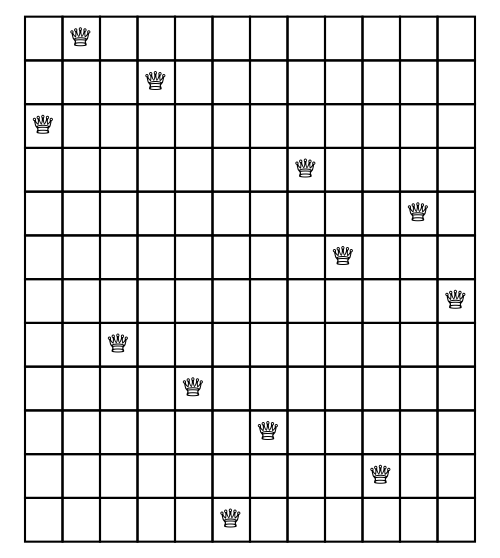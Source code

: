digraph D { 
 node [shape=plaintext]
 some_node [
  label=<
   <table border="0" cellborder="1" cellspacing="0">
    <tr><td> </td><td>&#9813;</td><td> </td><td> </td><td> </td><td> </td><td> </td><td> </td><td> </td><td> </td><td> </td><td> </td></tr>
    <tr><td> </td><td> </td><td> </td><td>&#9813;</td><td> </td><td> </td><td> </td><td> </td><td> </td><td> </td><td> </td><td> </td></tr>
    <tr><td>&#9813;</td><td> </td><td> </td><td> </td><td> </td><td> </td><td> </td><td> </td><td> </td><td> </td><td> </td><td> </td></tr>
    <tr><td> </td><td> </td><td> </td><td> </td><td> </td><td> </td><td> </td><td>&#9813;</td><td> </td><td> </td><td> </td><td> </td></tr>
    <tr><td> </td><td> </td><td> </td><td> </td><td> </td><td> </td><td> </td><td> </td><td> </td><td> </td><td>&#9813;</td><td> </td></tr>
    <tr><td> </td><td> </td><td> </td><td> </td><td> </td><td> </td><td> </td><td> </td><td>&#9813;</td><td> </td><td> </td><td> </td></tr>
    <tr><td> </td><td> </td><td> </td><td> </td><td> </td><td> </td><td> </td><td> </td><td> </td><td> </td><td> </td><td>&#9813;</td></tr>
    <tr><td> </td><td> </td><td>&#9813;</td><td> </td><td> </td><td> </td><td> </td><td> </td><td> </td><td> </td><td> </td><td> </td></tr>
    <tr><td> </td><td> </td><td> </td><td> </td><td>&#9813;</td><td> </td><td> </td><td> </td><td> </td><td> </td><td> </td><td> </td></tr>
    <tr><td> </td><td> </td><td> </td><td> </td><td> </td><td> </td><td>&#9813;</td><td> </td><td> </td><td> </td><td> </td><td> </td></tr>
    <tr><td> </td><td> </td><td> </td><td> </td><td> </td><td> </td><td> </td><td> </td><td> </td><td>&#9813;</td><td> </td><td> </td></tr>
    <tr><td> </td><td> </td><td> </td><td> </td><td> </td><td>&#9813;</td><td> </td><td> </td><td> </td><td> </td><td> </td><td> </td></tr>
   </table>>
 ];
}
